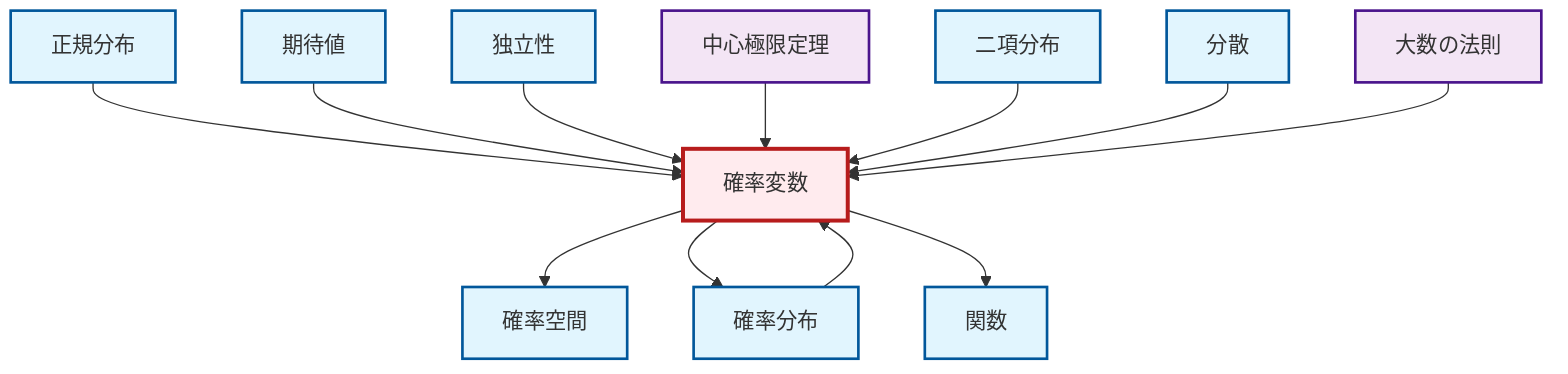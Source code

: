 graph TD
    classDef definition fill:#e1f5fe,stroke:#01579b,stroke-width:2px
    classDef theorem fill:#f3e5f5,stroke:#4a148c,stroke-width:2px
    classDef axiom fill:#fff3e0,stroke:#e65100,stroke-width:2px
    classDef example fill:#e8f5e9,stroke:#1b5e20,stroke-width:2px
    classDef current fill:#ffebee,stroke:#b71c1c,stroke-width:3px
    def-variance["分散"]:::definition
    def-random-variable["確率変数"]:::definition
    def-probability-space["確率空間"]:::definition
    thm-law-of-large-numbers["大数の法則"]:::theorem
    def-probability-distribution["確率分布"]:::definition
    thm-central-limit["中心極限定理"]:::theorem
    def-binomial-distribution["二項分布"]:::definition
    def-function["関数"]:::definition
    def-normal-distribution["正規分布"]:::definition
    def-independence["独立性"]:::definition
    def-expectation["期待値"]:::definition
    def-random-variable --> def-probability-space
    def-normal-distribution --> def-random-variable
    def-random-variable --> def-probability-distribution
    def-probability-distribution --> def-random-variable
    def-expectation --> def-random-variable
    def-independence --> def-random-variable
    def-random-variable --> def-function
    thm-central-limit --> def-random-variable
    def-binomial-distribution --> def-random-variable
    def-variance --> def-random-variable
    thm-law-of-large-numbers --> def-random-variable
    class def-random-variable current